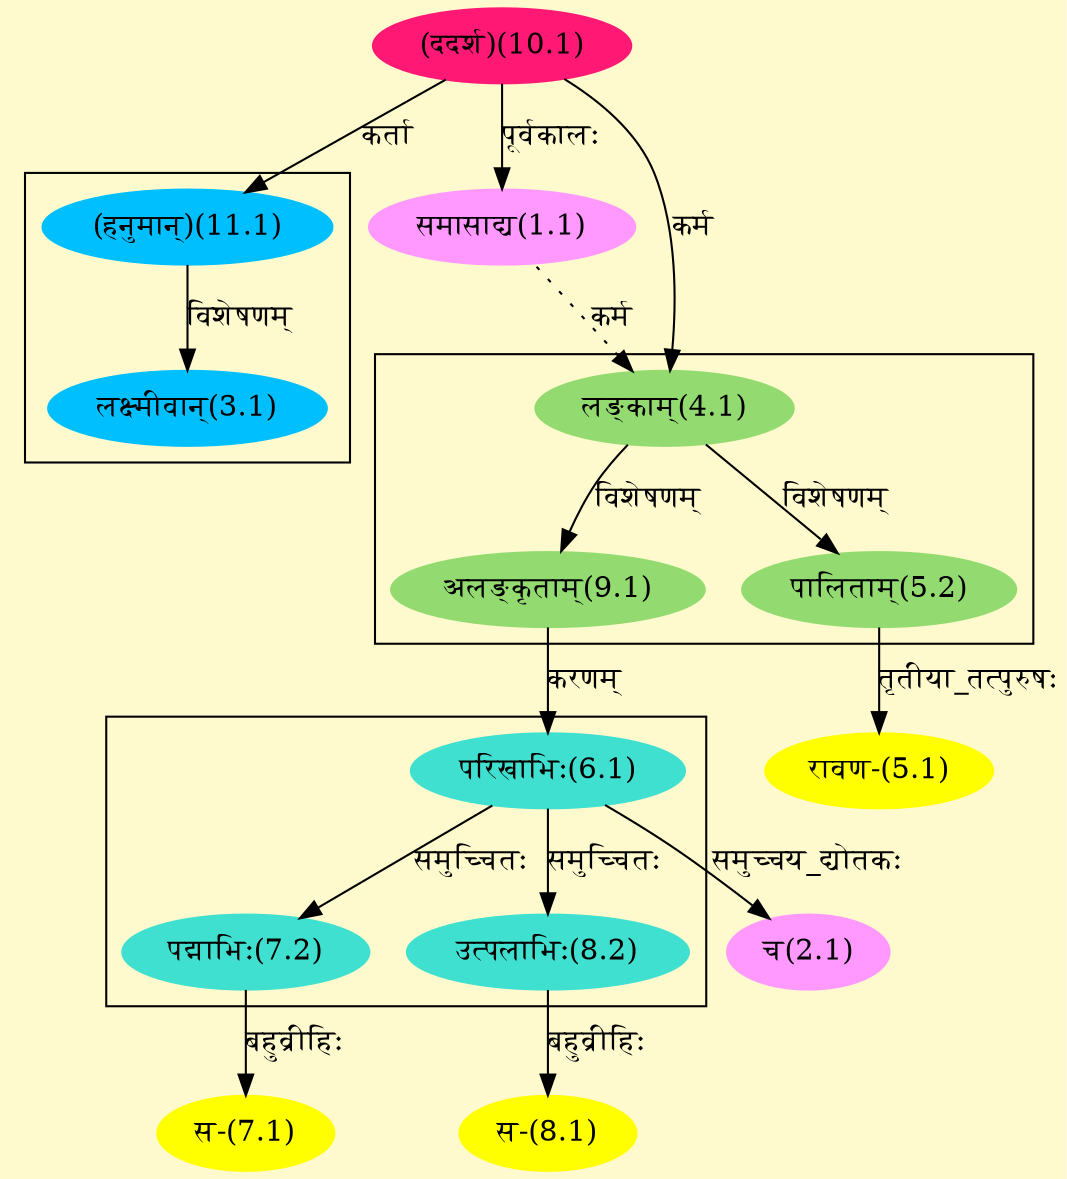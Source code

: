 digraph G{
rankdir=BT;
 compound=true;
 bgcolor="lemonchiffon1";

subgraph cluster_1{
Node3_1 [style=filled, color="#00BFFF" label = "लक्ष्मीवान्(3.1)"]
Node11_1 [style=filled, color="#00BFFF" label = "(हनुमान्)(11.1)"]

}

subgraph cluster_2{
Node5_2 [style=filled, color="#93DB70" label = "पालिताम्(5.2)"]
Node4_1 [style=filled, color="#93DB70" label = "लङ्काम्(4.1)"]
Node9_1 [style=filled, color="#93DB70" label = "अलङ्कृताम्(9.1)"]

}

subgraph cluster_3{
Node7_2 [style=filled, color="#40E0D0" label = "पद्माभिः(7.2)"]
Node6_1 [style=filled, color="#40E0D0" label = "परिखाभिः(6.1)"]
Node8_2 [style=filled, color="#40E0D0" label = "उत्पलाभिः(8.2)"]

}
Node1_1 [style=filled, color="#FF99FF" label = "समासाद्य(1.1)"]
Node10_1 [style=filled, color="#FF1975" label = "(ददर्श)(10.1)"]
Node2_1 [style=filled, color="#FF99FF" label = "च(2.1)"]
Node6_1 [style=filled, color="#40E0D0" label = "परिखाभिः(6.1)"]
Node4_1 [style=filled, color="#93DB70" label = "लङ्काम्(4.1)"]
Node5_1 [style=filled, color="#FFFF00" label = "रावण-(5.1)"]
Node5_2 [style=filled, color="#93DB70" label = "पालिताम्(5.2)"]
Node9_1 [style=filled, color="#93DB70" label = "अलङ्कृताम्(9.1)"]
Node7_1 [style=filled, color="#FFFF00" label = "स-(7.1)"]
Node7_2 [style=filled, color="#40E0D0" label = "पद्माभिः(7.2)"]
Node8_1 [style=filled, color="#FFFF00" label = "स-(8.1)"]
Node8_2 [style=filled, color="#40E0D0" label = "उत्पलाभिः(8.2)"]
Node [style=filled, color="" label = "()"]
Node11_1 [style=filled, color="#00BFFF" label = "(हनुमान्)(11.1)"]
/* Start of Relations section */

Node1_1 -> Node10_1 [  label="पूर्वकालः"  dir="back" ]
Node2_1 -> Node6_1 [  label="समुच्चय_द्योतकः"  dir="back" ]
Node3_1 -> Node11_1 [  label="विशेषणम्"  dir="back" ]
Node4_1 -> Node10_1 [  label="कर्म"  dir="back" ]
Node4_1 -> Node1_1 [ style=dotted label="कर्म"  dir="back" ]
Node5_1 -> Node5_2 [  label="तृतीया_तत्पुरुषः"  dir="back" ]
Node5_2 -> Node4_1 [  label="विशेषणम्"  dir="back" ]
Node6_1 -> Node9_1 [  label="करणम्"  dir="back" ]
Node7_1 -> Node7_2 [  label="बहुव्रीहिः"  dir="back" ]
Node7_2 -> Node6_1 [  label="समुच्चितः"  dir="back" ]
Node8_1 -> Node8_2 [  label="बहुव्रीहिः"  dir="back" ]
Node8_2 -> Node6_1 [  label="समुच्चितः"  dir="back" ]
Node9_1 -> Node4_1 [  label="विशेषणम्"  dir="back" ]
Node11_1 -> Node10_1 [  label="कर्ता"  dir="back" ]
}
